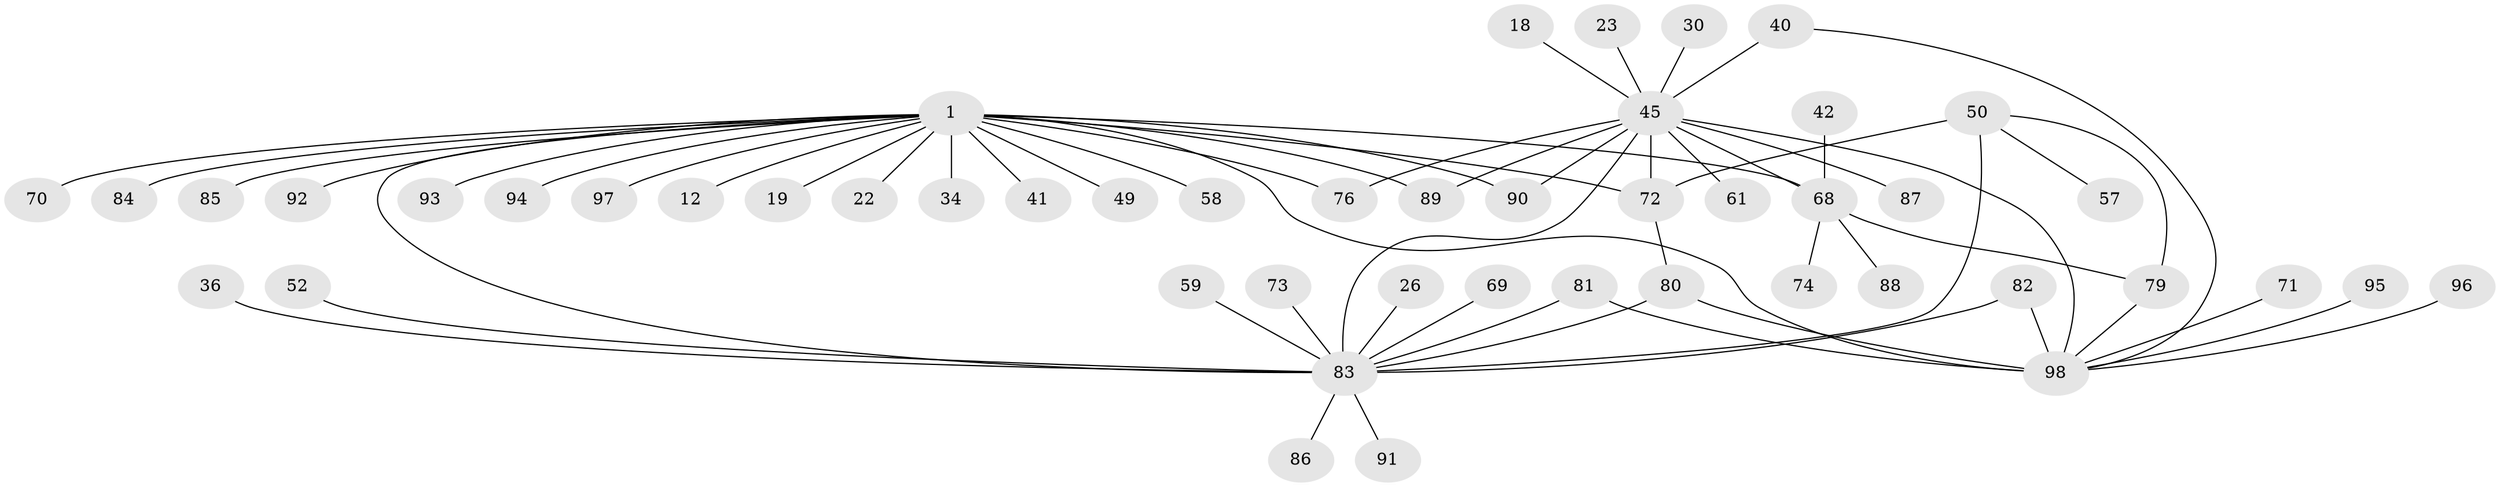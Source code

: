 // original degree distribution, {37: 0.01020408163265306, 4: 0.10204081632653061, 6: 0.01020408163265306, 9: 0.02040816326530612, 18: 0.01020408163265306, 8: 0.01020408163265306, 2: 0.21428571428571427, 19: 0.01020408163265306, 7: 0.02040816326530612, 1: 0.5102040816326531, 3: 0.061224489795918366, 5: 0.02040816326530612}
// Generated by graph-tools (version 1.1) at 2025/48/03/09/25 04:48:30]
// undirected, 49 vertices, 62 edges
graph export_dot {
graph [start="1"]
  node [color=gray90,style=filled];
  1;
  12;
  18;
  19;
  22;
  23;
  26;
  30;
  34;
  36;
  40 [super="+13"];
  41;
  42;
  45 [super="+9"];
  49;
  50 [super="+16+37+44"];
  52;
  57;
  58;
  59;
  61 [super="+29+55"];
  68 [super="+4+53+38"];
  69;
  70;
  71;
  72 [super="+65"];
  73;
  74;
  76 [super="+64"];
  79 [super="+78"];
  80 [super="+20+51"];
  81 [super="+75"];
  82 [super="+39"];
  83 [super="+7+48+77"];
  84;
  85 [super="+17"];
  86 [super="+43"];
  87;
  88;
  89;
  90;
  91 [super="+66"];
  92;
  93;
  94 [super="+25"];
  95;
  96;
  97;
  98 [super="+28+63+32+27+31+33+67"];
  1 -- 12;
  1 -- 19;
  1 -- 22;
  1 -- 34;
  1 -- 41;
  1 -- 49;
  1 -- 58;
  1 -- 68 [weight=4];
  1 -- 70;
  1 -- 84;
  1 -- 85 [weight=2];
  1 -- 89;
  1 -- 90;
  1 -- 92;
  1 -- 93;
  1 -- 97;
  1 -- 83 [weight=4];
  1 -- 94;
  1 -- 76;
  1 -- 98 [weight=3];
  1 -- 72 [weight=2];
  18 -- 45;
  23 -- 45;
  26 -- 83;
  30 -- 45;
  36 -- 83;
  40 -- 45 [weight=2];
  40 -- 98;
  42 -- 68;
  45 -- 68 [weight=3];
  45 -- 83 [weight=4];
  45 -- 87;
  45 -- 89;
  45 -- 90;
  45 -- 61;
  45 -- 76;
  45 -- 98;
  45 -- 72;
  50 -- 83 [weight=2];
  50 -- 57;
  50 -- 79;
  50 -- 72 [weight=2];
  52 -- 83;
  59 -- 83;
  68 -- 74;
  68 -- 88;
  68 -- 79;
  69 -- 83;
  71 -- 98;
  72 -- 80;
  73 -- 83;
  79 -- 98 [weight=2];
  80 -- 83 [weight=2];
  80 -- 98;
  81 -- 83 [weight=2];
  81 -- 98 [weight=2];
  82 -- 83;
  82 -- 98;
  83 -- 86;
  83 -- 91;
  95 -- 98;
  96 -- 98;
}
